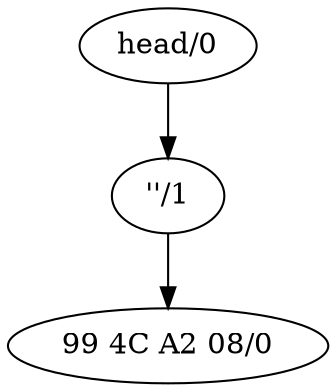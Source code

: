     digraph graphname {
        //rankdir=LR;  // Rank Direction Left to Right

        nodesep=1.0 // increases the separation between nodes
        edge [];
        //splines = true;

        n_000[label="head/0"];
n_001[label="''/1"];
n_002[label="99 4C A2 08/0"];
        n_000 -> n_001
n_001 -> n_002
    }
    